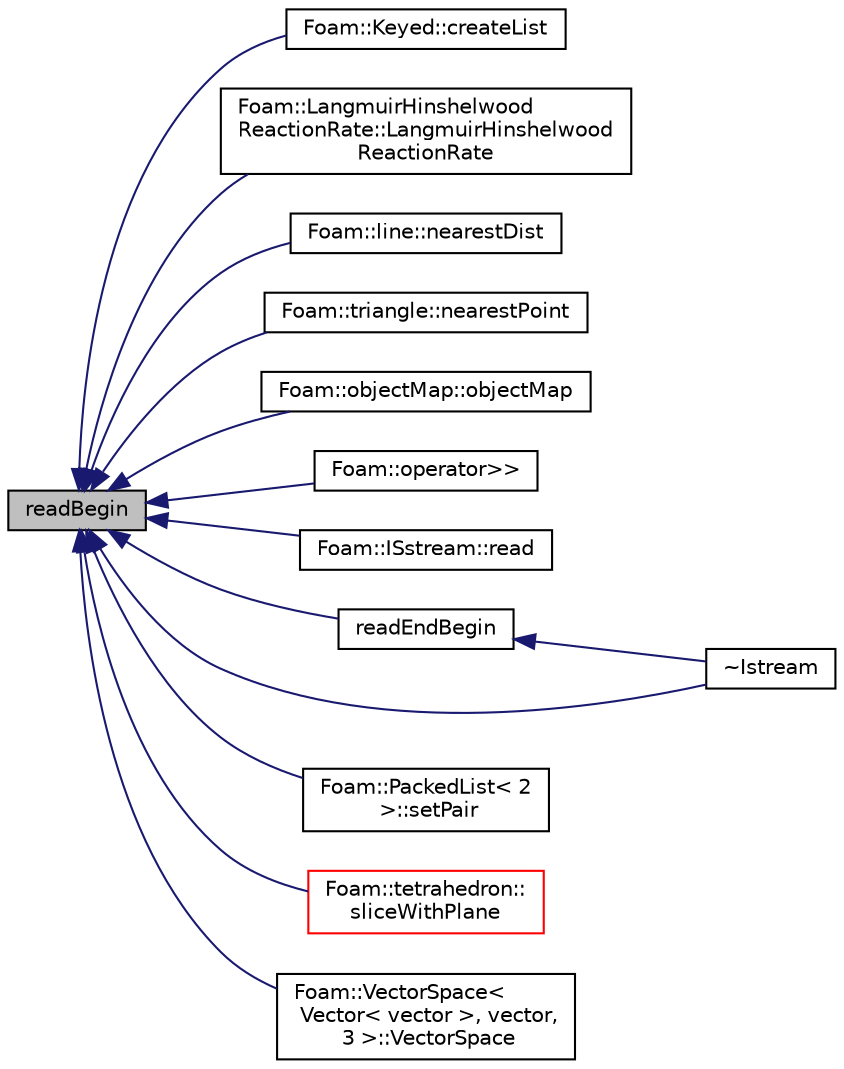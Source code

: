 digraph "readBegin"
{
  bgcolor="transparent";
  edge [fontname="Helvetica",fontsize="10",labelfontname="Helvetica",labelfontsize="10"];
  node [fontname="Helvetica",fontsize="10",shape=record];
  rankdir="LR";
  Node399 [label="readBegin",height=0.2,width=0.4,color="black", fillcolor="grey75", style="filled", fontcolor="black"];
  Node399 -> Node400 [dir="back",color="midnightblue",fontsize="10",style="solid",fontname="Helvetica"];
  Node400 [label="Foam::Keyed::createList",height=0.2,width=0.4,color="black",URL="$a26897.html#a5c3ed392d7609652ec2b55a2973fba2c",tooltip="Add labels to a list of values. "];
  Node399 -> Node401 [dir="back",color="midnightblue",fontsize="10",style="solid",fontname="Helvetica"];
  Node401 [label="Foam::LangmuirHinshelwood\lReactionRate::LangmuirHinshelwood\lReactionRate",height=0.2,width=0.4,color="black",URL="$a31653.html#afc23ff2ebf6c1e5918b9ce9b66e66d8e",tooltip="Construct from Istream. "];
  Node399 -> Node402 [dir="back",color="midnightblue",fontsize="10",style="solid",fontname="Helvetica"];
  Node402 [label="Foam::line::nearestDist",height=0.2,width=0.4,color="black",URL="$a28705.html#a9b88be48d87005a0a0f0d9e755e28ac1",tooltip="Return nearest distance from line to line. Returns distance. "];
  Node399 -> Node403 [dir="back",color="midnightblue",fontsize="10",style="solid",fontname="Helvetica"];
  Node403 [label="Foam::triangle::nearestPoint",height=0.2,width=0.4,color="black",URL="$a28761.html#a924af2d5d36e8b4adaef88840b829cce",tooltip="Return nearest point to line on triangle. Returns hit if. "];
  Node399 -> Node404 [dir="back",color="midnightblue",fontsize="10",style="solid",fontname="Helvetica"];
  Node404 [label="Foam::objectMap::objectMap",height=0.2,width=0.4,color="black",URL="$a28553.html#a8ae1f28e022916a25324b8c56a4ec40a",tooltip="Construct from Istream. "];
  Node399 -> Node405 [dir="back",color="midnightblue",fontsize="10",style="solid",fontname="Helvetica"];
  Node405 [label="Foam::operator\>\>",height=0.2,width=0.4,color="black",URL="$a21851.html#a07309e1430797865f502ed5f5e881958"];
  Node399 -> Node406 [dir="back",color="midnightblue",fontsize="10",style="solid",fontname="Helvetica"];
  Node406 [label="Foam::ISstream::read",height=0.2,width=0.4,color="black",URL="$a27393.html#aee06054e4c9977132a4a86c1a7118e27",tooltip="Read binary block. "];
  Node399 -> Node407 [dir="back",color="midnightblue",fontsize="10",style="solid",fontname="Helvetica"];
  Node407 [label="readEndBegin",height=0.2,width=0.4,color="black",URL="$a27341.html#af7d858fff9fb3e25a87bacb2cc626535"];
  Node407 -> Node408 [dir="back",color="midnightblue",fontsize="10",style="solid",fontname="Helvetica"];
  Node408 [label="~Istream",height=0.2,width=0.4,color="black",URL="$a27341.html#a226136d8d835f90dbae0127398f6dbc1",tooltip="Destructor. "];
  Node399 -> Node409 [dir="back",color="midnightblue",fontsize="10",style="solid",fontname="Helvetica"];
  Node409 [label="Foam::PackedList\< 2\l \>::setPair",height=0.2,width=0.4,color="black",URL="$a27053.html#a5dbccafa30099ab95314b742afb23223",tooltip="Read an index/value pair and set accordingly. "];
  Node399 -> Node410 [dir="back",color="midnightblue",fontsize="10",style="solid",fontname="Helvetica"];
  Node410 [label="Foam::tetrahedron::\lsliceWithPlane",height=0.2,width=0.4,color="red",URL="$a28741.html#ad7600f0e49299bfc467751f91e6435f1",tooltip="Decompose tet into tets above and below plane. "];
  Node399 -> Node413 [dir="back",color="midnightblue",fontsize="10",style="solid",fontname="Helvetica"];
  Node413 [label="Foam::VectorSpace\<\l Vector\< vector \>, vector,\l 3 \>::VectorSpace",height=0.2,width=0.4,color="black",URL="$a29813.html#ae1168e777621620f3b6be63978e5f269",tooltip="Construct from Istream. "];
  Node399 -> Node408 [dir="back",color="midnightblue",fontsize="10",style="solid",fontname="Helvetica"];
}
